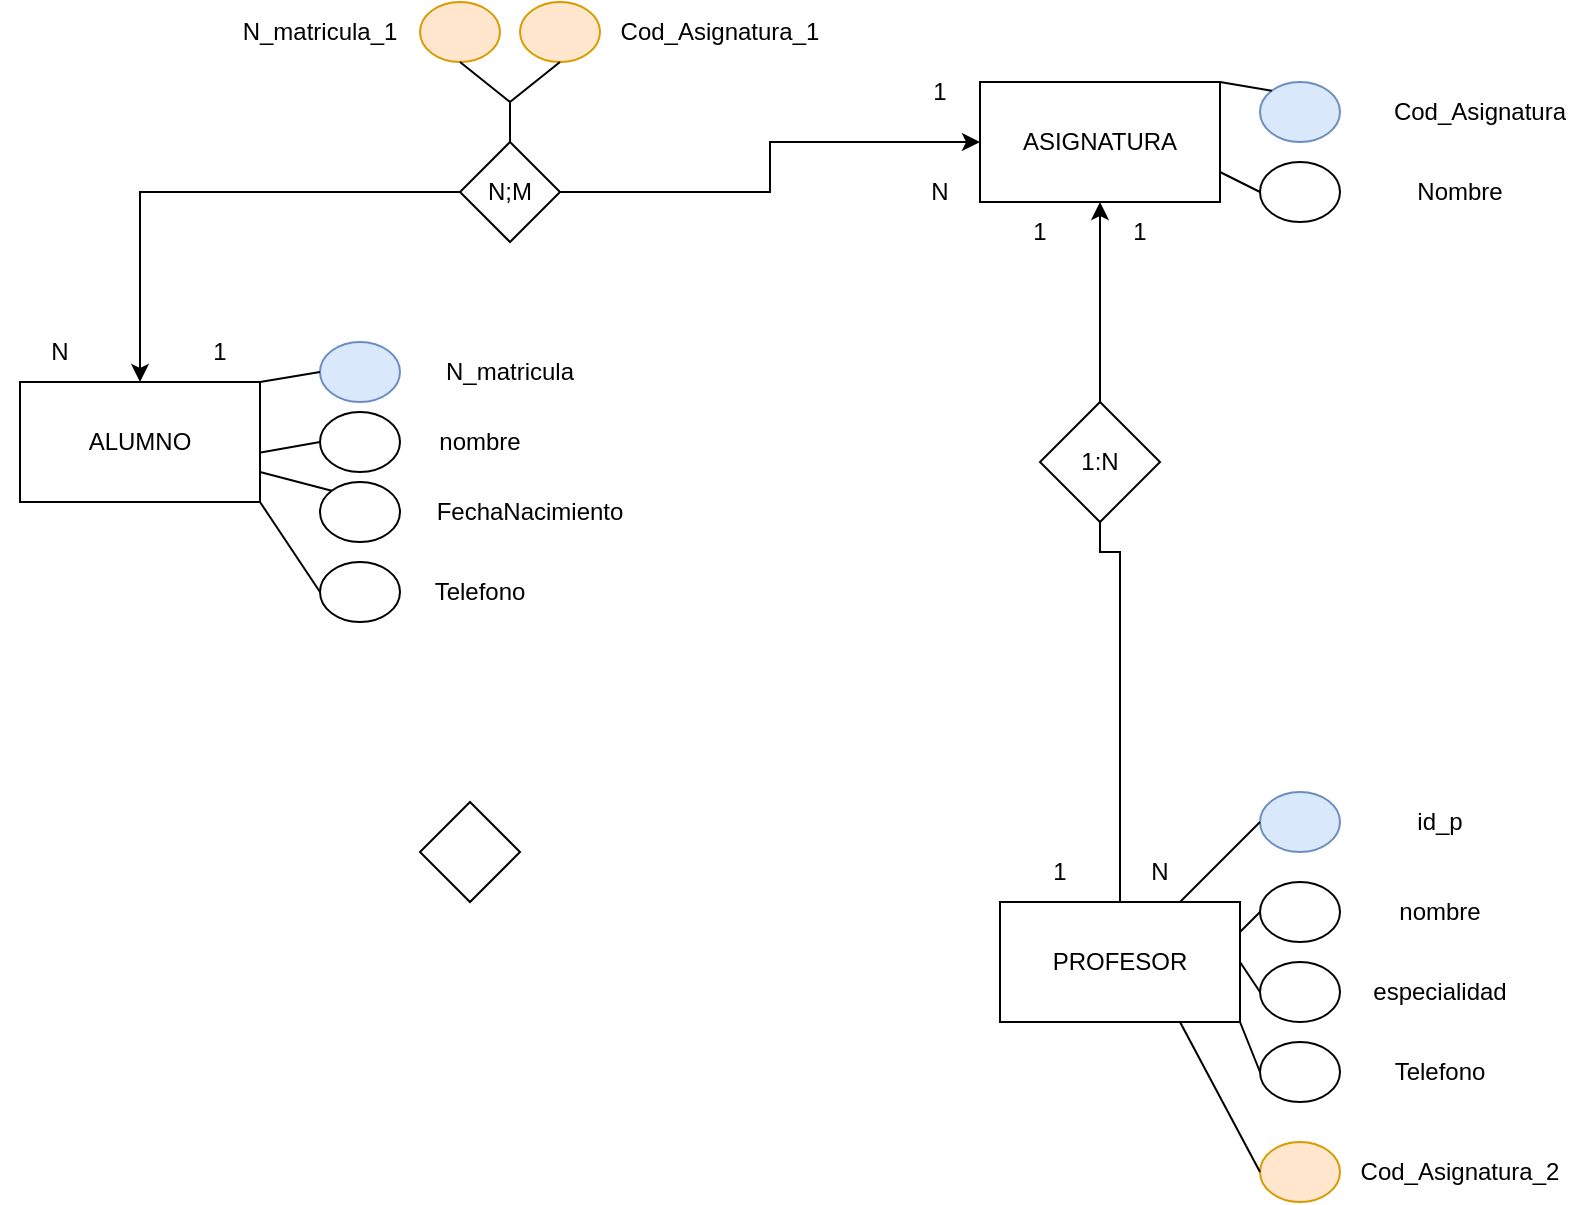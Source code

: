 <mxfile version="21.1.8" type="github">
  <diagram name="Página-1" id="rTqkzJXF_m19JA-Yj2oA">
    <mxGraphModel dx="1434" dy="707" grid="1" gridSize="10" guides="1" tooltips="1" connect="1" arrows="1" fold="1" page="1" pageScale="1" pageWidth="827" pageHeight="1169" math="0" shadow="0">
      <root>
        <mxCell id="0" />
        <mxCell id="1" parent="0" />
        <mxCell id="D4sKlb71vW9CPGGV01LX-1" value="&lt;font style=&quot;vertical-align: inherit;&quot;&gt;&lt;font style=&quot;vertical-align: inherit;&quot;&gt;ASIGNATURA&lt;/font&gt;&lt;/font&gt;" style="rounded=0;whiteSpace=wrap;html=1;" parent="1" vertex="1">
          <mxGeometry x="520" y="40" width="120" height="60" as="geometry" />
        </mxCell>
        <mxCell id="D4sKlb71vW9CPGGV01LX-2" value="&lt;font style=&quot;vertical-align: inherit;&quot;&gt;&lt;font style=&quot;vertical-align: inherit;&quot;&gt;ALUMNO&lt;/font&gt;&lt;/font&gt;" style="rounded=0;whiteSpace=wrap;html=1;" parent="1" vertex="1">
          <mxGeometry x="40" y="190" width="120" height="60" as="geometry" />
        </mxCell>
        <mxCell id="bykPYJzqHaIN1URw1rTb-26" style="edgeStyle=orthogonalEdgeStyle;rounded=0;orthogonalLoop=1;jettySize=auto;html=1;entryX=0.5;entryY=1;entryDx=0;entryDy=0;" edge="1" parent="1" source="D4sKlb71vW9CPGGV01LX-3" target="D4sKlb71vW9CPGGV01LX-1">
          <mxGeometry relative="1" as="geometry" />
        </mxCell>
        <mxCell id="D4sKlb71vW9CPGGV01LX-3" value="&lt;font style=&quot;vertical-align: inherit;&quot;&gt;&lt;font style=&quot;vertical-align: inherit;&quot;&gt;PROFESOR&lt;br&gt;&lt;/font&gt;&lt;/font&gt;" style="rounded=0;whiteSpace=wrap;html=1;" parent="1" vertex="1">
          <mxGeometry x="530" y="450" width="120" height="60" as="geometry" />
        </mxCell>
        <mxCell id="D4sKlb71vW9CPGGV01LX-4" value="" style="rhombus;whiteSpace=wrap;html=1;" parent="1" vertex="1">
          <mxGeometry x="240" y="400" width="50" height="50" as="geometry" />
        </mxCell>
        <mxCell id="D4sKlb71vW9CPGGV01LX-6" value="" style="ellipse;whiteSpace=wrap;html=1;fillColor=#dae8fc;strokeColor=#6c8ebf;" parent="1" vertex="1">
          <mxGeometry x="190" y="170" width="40" height="30" as="geometry" />
        </mxCell>
        <mxCell id="D4sKlb71vW9CPGGV01LX-7" value="" style="ellipse;whiteSpace=wrap;html=1;fillStyle=solid;" parent="1" vertex="1">
          <mxGeometry x="190" y="205" width="40" height="30" as="geometry" />
        </mxCell>
        <mxCell id="D4sKlb71vW9CPGGV01LX-8" value="" style="ellipse;whiteSpace=wrap;html=1;" parent="1" vertex="1">
          <mxGeometry x="190" y="240" width="40" height="30" as="geometry" />
        </mxCell>
        <mxCell id="D4sKlb71vW9CPGGV01LX-9" value="" style="ellipse;whiteSpace=wrap;html=1;" parent="1" vertex="1">
          <mxGeometry x="190" y="280" width="40" height="30" as="geometry" />
        </mxCell>
        <mxCell id="D4sKlb71vW9CPGGV01LX-10" value="&lt;font style=&quot;vertical-align: inherit;&quot;&gt;&lt;font style=&quot;vertical-align: inherit;&quot;&gt;N_matricula_1&lt;/font&gt;&lt;/font&gt;" style="text;html=1;strokeColor=none;fillColor=none;align=center;verticalAlign=middle;whiteSpace=wrap;rounded=0;" parent="1" vertex="1">
          <mxGeometry x="160" width="60" height="30" as="geometry" />
        </mxCell>
        <mxCell id="D4sKlb71vW9CPGGV01LX-11" value="&lt;font style=&quot;vertical-align: inherit;&quot;&gt;&lt;font style=&quot;vertical-align: inherit;&quot;&gt;nombre&lt;/font&gt;&lt;/font&gt;" style="text;html=1;strokeColor=none;fillColor=none;align=center;verticalAlign=middle;whiteSpace=wrap;rounded=0;" parent="1" vertex="1">
          <mxGeometry x="240" y="205" width="60" height="30" as="geometry" />
        </mxCell>
        <mxCell id="D4sKlb71vW9CPGGV01LX-12" value="&lt;font style=&quot;vertical-align: inherit;&quot;&gt;&lt;font style=&quot;vertical-align: inherit;&quot;&gt;FechaNacimiento&lt;/font&gt;&lt;/font&gt;" style="text;html=1;strokeColor=none;fillColor=none;align=center;verticalAlign=middle;whiteSpace=wrap;rounded=0;" parent="1" vertex="1">
          <mxGeometry x="240" y="240" width="110" height="30" as="geometry" />
        </mxCell>
        <mxCell id="D4sKlb71vW9CPGGV01LX-13" value="&lt;font style=&quot;vertical-align: inherit;&quot;&gt;&lt;font style=&quot;vertical-align: inherit;&quot;&gt;Telefono&lt;/font&gt;&lt;/font&gt;" style="text;html=1;strokeColor=none;fillColor=none;align=center;verticalAlign=middle;whiteSpace=wrap;rounded=0;" parent="1" vertex="1">
          <mxGeometry x="240" y="280" width="60" height="30" as="geometry" />
        </mxCell>
        <mxCell id="D4sKlb71vW9CPGGV01LX-14" value="" style="ellipse;whiteSpace=wrap;html=1;fillColor=#dae8fc;strokeColor=#6c8ebf;" parent="1" vertex="1">
          <mxGeometry x="660" y="40" width="40" height="30" as="geometry" />
        </mxCell>
        <mxCell id="D4sKlb71vW9CPGGV01LX-15" value="" style="ellipse;whiteSpace=wrap;html=1;" parent="1" vertex="1">
          <mxGeometry x="660" y="80" width="40" height="30" as="geometry" />
        </mxCell>
        <mxCell id="D4sKlb71vW9CPGGV01LX-16" value="&lt;font style=&quot;vertical-align: inherit;&quot;&gt;&lt;font style=&quot;vertical-align: inherit;&quot;&gt;Cod_Asignatura_2&lt;/font&gt;&lt;/font&gt;" style="text;html=1;strokeColor=none;fillColor=none;align=center;verticalAlign=middle;whiteSpace=wrap;rounded=0;" parent="1" vertex="1">
          <mxGeometry x="710" y="570" width="100" height="30" as="geometry" />
        </mxCell>
        <mxCell id="D4sKlb71vW9CPGGV01LX-17" value="&lt;font style=&quot;vertical-align: inherit;&quot;&gt;&lt;font style=&quot;vertical-align: inherit;&quot;&gt;Nombre&lt;/font&gt;&lt;/font&gt;" style="text;html=1;strokeColor=none;fillColor=none;align=center;verticalAlign=middle;whiteSpace=wrap;rounded=0;" parent="1" vertex="1">
          <mxGeometry x="730" y="80" width="60" height="30" as="geometry" />
        </mxCell>
        <mxCell id="D4sKlb71vW9CPGGV01LX-19" value="&lt;font style=&quot;vertical-align: inherit;&quot;&gt;&lt;font style=&quot;vertical-align: inherit;&quot;&gt;id_p&lt;/font&gt;&lt;/font&gt;" style="text;html=1;strokeColor=none;fillColor=none;align=center;verticalAlign=middle;whiteSpace=wrap;rounded=0;" parent="1" vertex="1">
          <mxGeometry x="720" y="395" width="60" height="30" as="geometry" />
        </mxCell>
        <mxCell id="D4sKlb71vW9CPGGV01LX-20" value="&lt;font style=&quot;vertical-align: inherit;&quot;&gt;&lt;font style=&quot;vertical-align: inherit;&quot;&gt;nombre&lt;/font&gt;&lt;/font&gt;" style="text;html=1;strokeColor=none;fillColor=none;align=center;verticalAlign=middle;whiteSpace=wrap;rounded=0;" parent="1" vertex="1">
          <mxGeometry x="720" y="440" width="60" height="30" as="geometry" />
        </mxCell>
        <mxCell id="D4sKlb71vW9CPGGV01LX-21" value="&lt;font style=&quot;vertical-align: inherit;&quot;&gt;&lt;font style=&quot;vertical-align: inherit;&quot;&gt;especialidad&lt;/font&gt;&lt;/font&gt;" style="text;html=1;strokeColor=none;fillColor=none;align=center;verticalAlign=middle;whiteSpace=wrap;rounded=0;" parent="1" vertex="1">
          <mxGeometry x="720" y="480" width="60" height="30" as="geometry" />
        </mxCell>
        <mxCell id="D4sKlb71vW9CPGGV01LX-22" value="&lt;font style=&quot;vertical-align: inherit;&quot;&gt;&lt;font style=&quot;vertical-align: inherit;&quot;&gt;Telefono&lt;/font&gt;&lt;/font&gt;" style="text;html=1;strokeColor=none;fillColor=none;align=center;verticalAlign=middle;whiteSpace=wrap;rounded=0;" parent="1" vertex="1">
          <mxGeometry x="720" y="520" width="60" height="30" as="geometry" />
        </mxCell>
        <mxCell id="D4sKlb71vW9CPGGV01LX-23" value="" style="ellipse;whiteSpace=wrap;html=1;fillColor=#dae8fc;strokeColor=#6c8ebf;" parent="1" vertex="1">
          <mxGeometry x="660" y="395" width="40" height="30" as="geometry" />
        </mxCell>
        <mxCell id="D4sKlb71vW9CPGGV01LX-24" value="" style="ellipse;whiteSpace=wrap;html=1;" parent="1" vertex="1">
          <mxGeometry x="660" y="440" width="40" height="30" as="geometry" />
        </mxCell>
        <mxCell id="D4sKlb71vW9CPGGV01LX-25" value="" style="ellipse;whiteSpace=wrap;html=1;" parent="1" vertex="1">
          <mxGeometry x="660" y="480" width="40" height="30" as="geometry" />
        </mxCell>
        <mxCell id="D4sKlb71vW9CPGGV01LX-26" value="" style="ellipse;whiteSpace=wrap;html=1;" parent="1" vertex="1">
          <mxGeometry x="660" y="520" width="40" height="30" as="geometry" />
        </mxCell>
        <mxCell id="D4sKlb71vW9CPGGV01LX-27" value="" style="endArrow=none;html=1;rounded=0;exitX=0.75;exitY=0;exitDx=0;exitDy=0;entryX=0;entryY=0.5;entryDx=0;entryDy=0;" parent="1" source="D4sKlb71vW9CPGGV01LX-3" target="D4sKlb71vW9CPGGV01LX-23" edge="1">
          <mxGeometry width="50" height="50" relative="1" as="geometry">
            <mxPoint x="390" y="400" as="sourcePoint" />
            <mxPoint x="440" y="350" as="targetPoint" />
          </mxGeometry>
        </mxCell>
        <mxCell id="D4sKlb71vW9CPGGV01LX-28" value="" style="endArrow=none;html=1;rounded=0;entryX=0;entryY=0.5;entryDx=0;entryDy=0;exitX=1;exitY=0.25;exitDx=0;exitDy=0;" parent="1" source="D4sKlb71vW9CPGGV01LX-3" target="D4sKlb71vW9CPGGV01LX-24" edge="1">
          <mxGeometry width="50" height="50" relative="1" as="geometry">
            <mxPoint x="640" y="470" as="sourcePoint" />
            <mxPoint x="670" y="420" as="targetPoint" />
          </mxGeometry>
        </mxCell>
        <mxCell id="D4sKlb71vW9CPGGV01LX-29" value="" style="endArrow=none;html=1;rounded=0;exitX=1;exitY=0.5;exitDx=0;exitDy=0;entryX=0;entryY=0.5;entryDx=0;entryDy=0;" parent="1" source="D4sKlb71vW9CPGGV01LX-3" target="D4sKlb71vW9CPGGV01LX-25" edge="1">
          <mxGeometry width="50" height="50" relative="1" as="geometry">
            <mxPoint x="640" y="470" as="sourcePoint" />
            <mxPoint x="680" y="430" as="targetPoint" />
          </mxGeometry>
        </mxCell>
        <mxCell id="D4sKlb71vW9CPGGV01LX-30" value="" style="endArrow=none;html=1;rounded=0;exitX=1;exitY=1;exitDx=0;exitDy=0;entryX=0;entryY=0.5;entryDx=0;entryDy=0;" parent="1" source="D4sKlb71vW9CPGGV01LX-3" target="D4sKlb71vW9CPGGV01LX-26" edge="1">
          <mxGeometry width="50" height="50" relative="1" as="geometry">
            <mxPoint x="650" y="480" as="sourcePoint" />
            <mxPoint x="690" y="440" as="targetPoint" />
          </mxGeometry>
        </mxCell>
        <mxCell id="D4sKlb71vW9CPGGV01LX-31" value="" style="endArrow=none;html=1;rounded=0;exitX=1;exitY=0;exitDx=0;exitDy=0;entryX=0;entryY=0;entryDx=0;entryDy=0;" parent="1" source="D4sKlb71vW9CPGGV01LX-1" target="D4sKlb71vW9CPGGV01LX-14" edge="1">
          <mxGeometry width="50" height="50" relative="1" as="geometry">
            <mxPoint x="640" y="50" as="sourcePoint" />
            <mxPoint x="690" as="targetPoint" />
          </mxGeometry>
        </mxCell>
        <mxCell id="D4sKlb71vW9CPGGV01LX-32" value="" style="endArrow=none;html=1;rounded=0;entryX=0;entryY=0.5;entryDx=0;entryDy=0;exitX=1;exitY=0.75;exitDx=0;exitDy=0;" parent="1" source="D4sKlb71vW9CPGGV01LX-1" target="D4sKlb71vW9CPGGV01LX-15" edge="1">
          <mxGeometry width="50" height="50" relative="1" as="geometry">
            <mxPoint x="640" y="100" as="sourcePoint" />
            <mxPoint x="690" y="50" as="targetPoint" />
          </mxGeometry>
        </mxCell>
        <mxCell id="D4sKlb71vW9CPGGV01LX-33" value="" style="endArrow=none;html=1;rounded=0;entryX=0;entryY=0.5;entryDx=0;entryDy=0;exitX=0.997;exitY=0.589;exitDx=0;exitDy=0;exitPerimeter=0;" parent="1" source="D4sKlb71vW9CPGGV01LX-2" target="D4sKlb71vW9CPGGV01LX-7" edge="1">
          <mxGeometry width="50" height="50" relative="1" as="geometry">
            <mxPoint x="160" y="240" as="sourcePoint" />
            <mxPoint x="210" y="190" as="targetPoint" />
          </mxGeometry>
        </mxCell>
        <mxCell id="D4sKlb71vW9CPGGV01LX-34" value="" style="endArrow=none;html=1;rounded=0;entryX=0;entryY=0.5;entryDx=0;entryDy=0;exitX=1;exitY=0;exitDx=0;exitDy=0;" parent="1" source="D4sKlb71vW9CPGGV01LX-2" target="D4sKlb71vW9CPGGV01LX-6" edge="1">
          <mxGeometry width="50" height="50" relative="1" as="geometry">
            <mxPoint x="160" y="190" as="sourcePoint" />
            <mxPoint x="190" y="185" as="targetPoint" />
          </mxGeometry>
        </mxCell>
        <mxCell id="D4sKlb71vW9CPGGV01LX-35" value="" style="endArrow=none;html=1;rounded=0;entryX=0;entryY=0;entryDx=0;entryDy=0;exitX=0.997;exitY=0.589;exitDx=0;exitDy=0;exitPerimeter=0;" parent="1" target="D4sKlb71vW9CPGGV01LX-8" edge="1">
          <mxGeometry width="50" height="50" relative="1" as="geometry">
            <mxPoint x="160" y="235" as="sourcePoint" />
            <mxPoint x="190" y="230" as="targetPoint" />
          </mxGeometry>
        </mxCell>
        <mxCell id="D4sKlb71vW9CPGGV01LX-36" value="" style="endArrow=none;html=1;rounded=0;entryX=0;entryY=0.5;entryDx=0;entryDy=0;exitX=1;exitY=1;exitDx=0;exitDy=0;" parent="1" source="D4sKlb71vW9CPGGV01LX-2" target="D4sKlb71vW9CPGGV01LX-9" edge="1">
          <mxGeometry width="50" height="50" relative="1" as="geometry">
            <mxPoint x="160" y="245" as="sourcePoint" />
            <mxPoint x="190" y="240" as="targetPoint" />
          </mxGeometry>
        </mxCell>
        <mxCell id="bykPYJzqHaIN1URw1rTb-2" value="1" style="text;html=1;strokeColor=none;fillColor=none;align=center;verticalAlign=middle;whiteSpace=wrap;rounded=0;" vertex="1" parent="1">
          <mxGeometry x="110" y="160" width="60" height="30" as="geometry" />
        </mxCell>
        <mxCell id="bykPYJzqHaIN1URw1rTb-5" value="N" style="text;html=1;strokeColor=none;fillColor=none;align=center;verticalAlign=middle;whiteSpace=wrap;rounded=0;" vertex="1" parent="1">
          <mxGeometry x="470" y="80" width="60" height="30" as="geometry" />
        </mxCell>
        <mxCell id="bykPYJzqHaIN1URw1rTb-6" value="1" style="text;html=1;strokeColor=none;fillColor=none;align=center;verticalAlign=middle;whiteSpace=wrap;rounded=0;" vertex="1" parent="1">
          <mxGeometry x="470" y="30" width="60" height="30" as="geometry" />
        </mxCell>
        <mxCell id="bykPYJzqHaIN1URw1rTb-7" value="N" style="text;html=1;strokeColor=none;fillColor=none;align=center;verticalAlign=middle;whiteSpace=wrap;rounded=0;" vertex="1" parent="1">
          <mxGeometry x="30" y="160" width="60" height="30" as="geometry" />
        </mxCell>
        <mxCell id="bykPYJzqHaIN1URw1rTb-15" style="edgeStyle=orthogonalEdgeStyle;rounded=0;orthogonalLoop=1;jettySize=auto;html=1;entryX=0.5;entryY=0;entryDx=0;entryDy=0;" edge="1" parent="1" source="D4sKlb71vW9CPGGV01LX-5" target="D4sKlb71vW9CPGGV01LX-2">
          <mxGeometry relative="1" as="geometry" />
        </mxCell>
        <mxCell id="bykPYJzqHaIN1URw1rTb-16" style="edgeStyle=orthogonalEdgeStyle;rounded=0;orthogonalLoop=1;jettySize=auto;html=1;entryX=0;entryY=0.5;entryDx=0;entryDy=0;" edge="1" parent="1" source="D4sKlb71vW9CPGGV01LX-5" target="D4sKlb71vW9CPGGV01LX-1">
          <mxGeometry relative="1" as="geometry" />
        </mxCell>
        <mxCell id="D4sKlb71vW9CPGGV01LX-5" value="N;M" style="rhombus;whiteSpace=wrap;html=1;" parent="1" vertex="1">
          <mxGeometry x="260" y="70" width="50" height="50" as="geometry" />
        </mxCell>
        <mxCell id="bykPYJzqHaIN1URw1rTb-18" value="" style="ellipse;whiteSpace=wrap;html=1;fillStyle=auto;fillColor=#ffe6cc;strokeColor=#d79b00;" vertex="1" parent="1">
          <mxGeometry x="240" width="40" height="30" as="geometry" />
        </mxCell>
        <mxCell id="bykPYJzqHaIN1URw1rTb-19" value="" style="ellipse;whiteSpace=wrap;html=1;fillColor=#ffe6cc;strokeColor=#d79b00;" vertex="1" parent="1">
          <mxGeometry x="290" width="40" height="30" as="geometry" />
        </mxCell>
        <mxCell id="bykPYJzqHaIN1URw1rTb-21" value="" style="endArrow=none;html=1;rounded=0;exitX=0.5;exitY=0;exitDx=0;exitDy=0;entryX=0.5;entryY=1;entryDx=0;entryDy=0;" edge="1" parent="1" source="D4sKlb71vW9CPGGV01LX-5" target="bykPYJzqHaIN1URw1rTb-18">
          <mxGeometry width="50" height="50" relative="1" as="geometry">
            <mxPoint x="290" y="160" as="sourcePoint" />
            <mxPoint x="340" y="110" as="targetPoint" />
            <Array as="points">
              <mxPoint x="285" y="50" />
            </Array>
          </mxGeometry>
        </mxCell>
        <mxCell id="bykPYJzqHaIN1URw1rTb-22" value="" style="endArrow=none;html=1;rounded=0;exitX=0.5;exitY=0;exitDx=0;exitDy=0;entryX=0.5;entryY=1;entryDx=0;entryDy=0;" edge="1" parent="1" source="D4sKlb71vW9CPGGV01LX-5" target="bykPYJzqHaIN1URw1rTb-19">
          <mxGeometry width="50" height="50" relative="1" as="geometry">
            <mxPoint x="290" y="50" as="sourcePoint" />
            <mxPoint x="340" y="110" as="targetPoint" />
            <Array as="points">
              <mxPoint x="285" y="50" />
            </Array>
          </mxGeometry>
        </mxCell>
        <mxCell id="bykPYJzqHaIN1URw1rTb-24" value="&lt;font style=&quot;vertical-align: inherit;&quot;&gt;&lt;font style=&quot;vertical-align: inherit;&quot;&gt;N_matricula&lt;/font&gt;&lt;/font&gt;" style="text;html=1;strokeColor=none;fillColor=none;align=center;verticalAlign=middle;whiteSpace=wrap;rounded=0;" vertex="1" parent="1">
          <mxGeometry x="255" y="170" width="60" height="30" as="geometry" />
        </mxCell>
        <mxCell id="bykPYJzqHaIN1URw1rTb-25" value="&lt;font style=&quot;vertical-align: inherit;&quot;&gt;&lt;font style=&quot;vertical-align: inherit;&quot;&gt;Cod_Asignatura_1&lt;/font&gt;&lt;/font&gt;" style="text;html=1;strokeColor=none;fillColor=none;align=center;verticalAlign=middle;whiteSpace=wrap;rounded=0;" vertex="1" parent="1">
          <mxGeometry x="340" width="100" height="30" as="geometry" />
        </mxCell>
        <mxCell id="bykPYJzqHaIN1URw1rTb-27" value="1:N" style="rhombus;whiteSpace=wrap;html=1;" vertex="1" parent="1">
          <mxGeometry x="550" y="200" width="60" height="60" as="geometry" />
        </mxCell>
        <mxCell id="bykPYJzqHaIN1URw1rTb-28" value="N" style="text;html=1;strokeColor=none;fillColor=none;align=center;verticalAlign=middle;whiteSpace=wrap;rounded=0;" vertex="1" parent="1">
          <mxGeometry x="580" y="420" width="60" height="30" as="geometry" />
        </mxCell>
        <mxCell id="bykPYJzqHaIN1URw1rTb-29" value="1" style="text;html=1;strokeColor=none;fillColor=none;align=center;verticalAlign=middle;whiteSpace=wrap;rounded=0;" vertex="1" parent="1">
          <mxGeometry x="570" y="100" width="60" height="30" as="geometry" />
        </mxCell>
        <mxCell id="bykPYJzqHaIN1URw1rTb-30" value="1" style="text;html=1;strokeColor=none;fillColor=none;align=center;verticalAlign=middle;whiteSpace=wrap;rounded=0;" vertex="1" parent="1">
          <mxGeometry x="520" y="100" width="60" height="30" as="geometry" />
        </mxCell>
        <mxCell id="bykPYJzqHaIN1URw1rTb-31" value="1" style="text;html=1;strokeColor=none;fillColor=none;align=center;verticalAlign=middle;whiteSpace=wrap;rounded=0;" vertex="1" parent="1">
          <mxGeometry x="530" y="420" width="60" height="30" as="geometry" />
        </mxCell>
        <mxCell id="bykPYJzqHaIN1URw1rTb-32" value="" style="ellipse;whiteSpace=wrap;html=1;fillColor=#ffe6cc;strokeColor=#d79b00;" vertex="1" parent="1">
          <mxGeometry x="660" y="570" width="40" height="30" as="geometry" />
        </mxCell>
        <mxCell id="bykPYJzqHaIN1URw1rTb-37" value="&lt;font style=&quot;vertical-align: inherit;&quot;&gt;&lt;font style=&quot;vertical-align: inherit;&quot;&gt;Cod_Asignatura&lt;/font&gt;&lt;/font&gt;" style="text;html=1;strokeColor=none;fillColor=none;align=center;verticalAlign=middle;whiteSpace=wrap;rounded=0;" vertex="1" parent="1">
          <mxGeometry x="720" y="40" width="100" height="30" as="geometry" />
        </mxCell>
        <mxCell id="bykPYJzqHaIN1URw1rTb-41" value="" style="endArrow=none;html=1;rounded=0;entryX=0;entryY=0.5;entryDx=0;entryDy=0;exitX=0.75;exitY=1;exitDx=0;exitDy=0;" edge="1" parent="1" source="D4sKlb71vW9CPGGV01LX-3" target="bykPYJzqHaIN1URw1rTb-32">
          <mxGeometry width="50" height="50" relative="1" as="geometry">
            <mxPoint x="530" y="480" as="sourcePoint" />
            <mxPoint x="580" y="430" as="targetPoint" />
          </mxGeometry>
        </mxCell>
      </root>
    </mxGraphModel>
  </diagram>
</mxfile>
